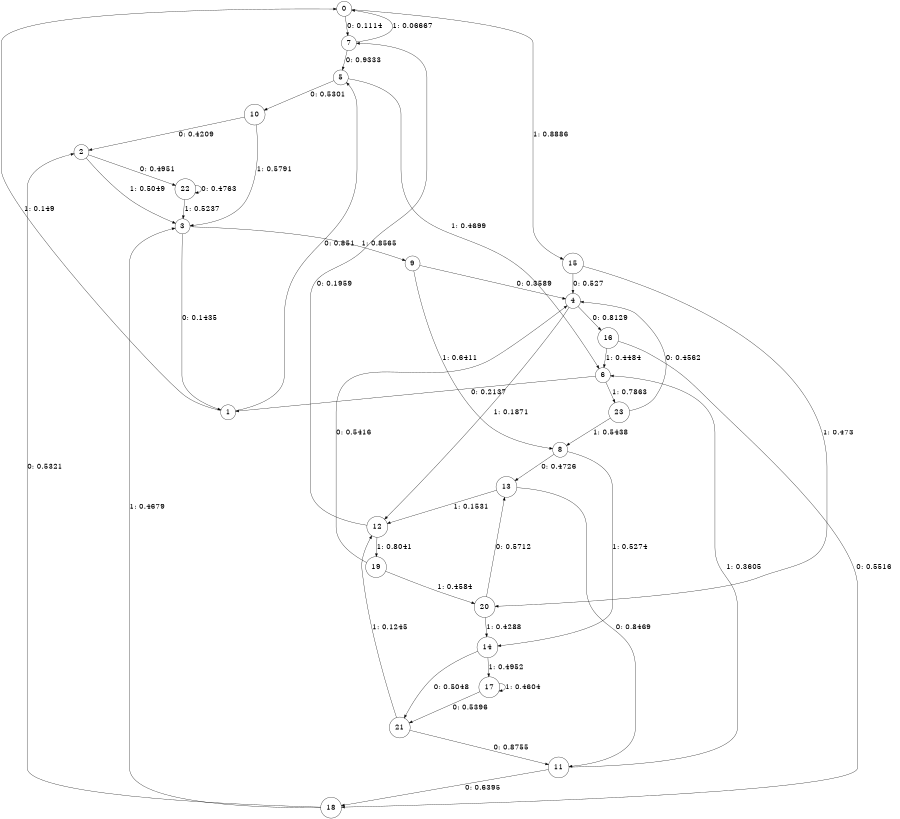 digraph "ch22randomL5" {
size = "6,8.5";
ratio = "fill";
node [shape = circle];
node [fontsize = 24];
edge [fontsize = 24];
0 -> 7 [label = "0: 0.1114   "];
0 -> 15 [label = "1: 0.8886   "];
1 -> 5 [label = "0: 0.851    "];
1 -> 0 [label = "1: 0.149    "];
2 -> 22 [label = "0: 0.4951   "];
2 -> 3 [label = "1: 0.5049   "];
3 -> 1 [label = "0: 0.1435   "];
3 -> 9 [label = "1: 0.8565   "];
4 -> 16 [label = "0: 0.8129   "];
4 -> 12 [label = "1: 0.1871   "];
5 -> 10 [label = "0: 0.5301   "];
5 -> 6 [label = "1: 0.4699   "];
6 -> 1 [label = "0: 0.2137   "];
6 -> 23 [label = "1: 0.7863   "];
7 -> 5 [label = "0: 0.9333   "];
7 -> 0 [label = "1: 0.06667  "];
8 -> 13 [label = "0: 0.4726   "];
8 -> 14 [label = "1: 0.5274   "];
9 -> 4 [label = "0: 0.3589   "];
9 -> 8 [label = "1: 0.6411   "];
10 -> 2 [label = "0: 0.4209   "];
10 -> 3 [label = "1: 0.5791   "];
11 -> 18 [label = "0: 0.6395   "];
11 -> 6 [label = "1: 0.3605   "];
12 -> 7 [label = "0: 0.1959   "];
12 -> 19 [label = "1: 0.8041   "];
13 -> 11 [label = "0: 0.8469   "];
13 -> 12 [label = "1: 0.1531   "];
14 -> 21 [label = "0: 0.5048   "];
14 -> 17 [label = "1: 0.4952   "];
15 -> 4 [label = "0: 0.527    "];
15 -> 20 [label = "1: 0.473    "];
16 -> 18 [label = "0: 0.5516   "];
16 -> 6 [label = "1: 0.4484   "];
17 -> 21 [label = "0: 0.5396   "];
17 -> 17 [label = "1: 0.4604   "];
18 -> 2 [label = "0: 0.5321   "];
18 -> 3 [label = "1: 0.4679   "];
19 -> 4 [label = "0: 0.5416   "];
19 -> 20 [label = "1: 0.4584   "];
20 -> 13 [label = "0: 0.5712   "];
20 -> 14 [label = "1: 0.4288   "];
21 -> 11 [label = "0: 0.8755   "];
21 -> 12 [label = "1: 0.1245   "];
22 -> 22 [label = "0: 0.4763   "];
22 -> 3 [label = "1: 0.5237   "];
23 -> 4 [label = "0: 0.4562   "];
23 -> 8 [label = "1: 0.5438   "];
}
